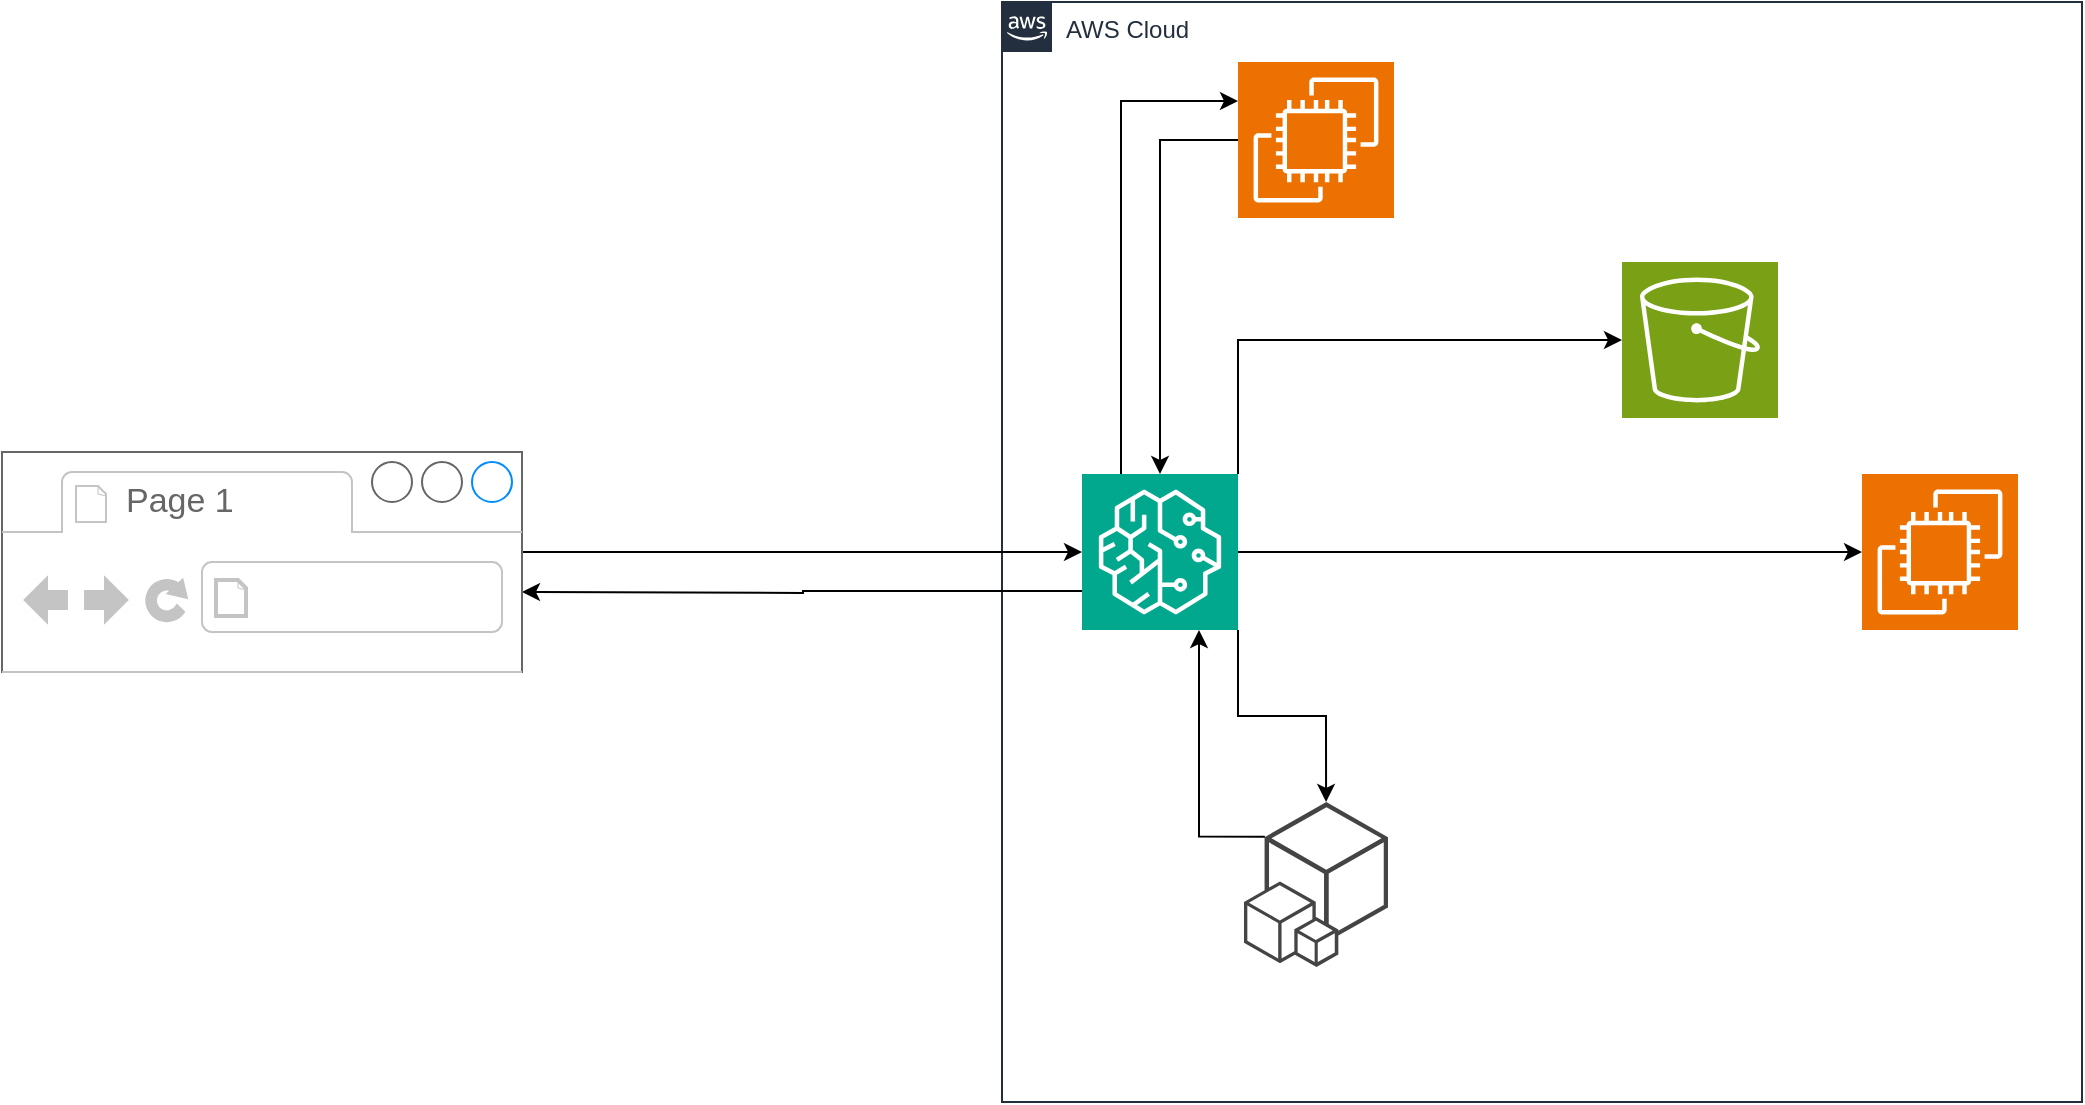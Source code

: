 <mxfile version="26.0.6">
  <diagram name="Page-1" id="-gp98-XVd6rGAQRWTMxh">
    <mxGraphModel dx="2044" dy="797" grid="1" gridSize="10" guides="1" tooltips="1" connect="1" arrows="1" fold="1" page="1" pageScale="1" pageWidth="850" pageHeight="1100" math="0" shadow="0">
      <root>
        <mxCell id="0" />
        <mxCell id="1" parent="0" />
        <mxCell id="0vK-21xWkOVuoEFsQb45-15" value="AWS Cloud" style="points=[[0,0],[0.25,0],[0.5,0],[0.75,0],[1,0],[1,0.25],[1,0.5],[1,0.75],[1,1],[0.75,1],[0.5,1],[0.25,1],[0,1],[0,0.75],[0,0.5],[0,0.25]];outlineConnect=0;gradientColor=none;html=1;whiteSpace=wrap;fontSize=12;fontStyle=0;container=1;pointerEvents=0;collapsible=0;recursiveResize=0;shape=mxgraph.aws4.group;grIcon=mxgraph.aws4.group_aws_cloud_alt;strokeColor=#232F3E;fillColor=none;verticalAlign=top;align=left;spacingLeft=30;fontColor=#232F3E;dashed=0;" vertex="1" parent="1">
          <mxGeometry x="280" y="90" width="540" height="550" as="geometry" />
        </mxCell>
        <mxCell id="0vK-21xWkOVuoEFsQb45-23" style="edgeStyle=orthogonalEdgeStyle;rounded=0;orthogonalLoop=1;jettySize=auto;html=1;exitX=1;exitY=0.5;exitDx=0;exitDy=0;exitPerimeter=0;" edge="1" parent="0vK-21xWkOVuoEFsQb45-15" source="0vK-21xWkOVuoEFsQb45-16" target="0vK-21xWkOVuoEFsQb45-18">
          <mxGeometry relative="1" as="geometry" />
        </mxCell>
        <mxCell id="0vK-21xWkOVuoEFsQb45-39" style="edgeStyle=orthogonalEdgeStyle;rounded=0;orthogonalLoop=1;jettySize=auto;html=1;exitX=0;exitY=0.75;exitDx=0;exitDy=0;exitPerimeter=0;" edge="1" parent="0vK-21xWkOVuoEFsQb45-15" source="0vK-21xWkOVuoEFsQb45-16">
          <mxGeometry relative="1" as="geometry">
            <mxPoint x="-240" y="295" as="targetPoint" />
          </mxGeometry>
        </mxCell>
        <mxCell id="0vK-21xWkOVuoEFsQb45-16" value="" style="sketch=0;points=[[0,0,0],[0.25,0,0],[0.5,0,0],[0.75,0,0],[1,0,0],[0,1,0],[0.25,1,0],[0.5,1,0],[0.75,1,0],[1,1,0],[0,0.25,0],[0,0.5,0],[0,0.75,0],[1,0.25,0],[1,0.5,0],[1,0.75,0]];outlineConnect=0;fontColor=#232F3E;fillColor=#01A88D;strokeColor=#ffffff;dashed=0;verticalLabelPosition=bottom;verticalAlign=top;align=center;html=1;fontSize=12;fontStyle=0;aspect=fixed;shape=mxgraph.aws4.resourceIcon;resIcon=mxgraph.aws4.sagemaker;" vertex="1" parent="0vK-21xWkOVuoEFsQb45-15">
          <mxGeometry x="40" y="236" width="78" height="78" as="geometry" />
        </mxCell>
        <mxCell id="0vK-21xWkOVuoEFsQb45-17" value="" style="sketch=0;points=[[0,0,0],[0.25,0,0],[0.5,0,0],[0.75,0,0],[1,0,0],[0,1,0],[0.25,1,0],[0.5,1,0],[0.75,1,0],[1,1,0],[0,0.25,0],[0,0.5,0],[0,0.75,0],[1,0.25,0],[1,0.5,0],[1,0.75,0]];outlineConnect=0;fontColor=#232F3E;fillColor=#7AA116;strokeColor=#ffffff;dashed=0;verticalLabelPosition=bottom;verticalAlign=top;align=center;html=1;fontSize=12;fontStyle=0;aspect=fixed;shape=mxgraph.aws4.resourceIcon;resIcon=mxgraph.aws4.s3;" vertex="1" parent="0vK-21xWkOVuoEFsQb45-15">
          <mxGeometry x="310" y="130" width="78" height="78" as="geometry" />
        </mxCell>
        <mxCell id="0vK-21xWkOVuoEFsQb45-18" value="" style="sketch=0;points=[[0,0,0],[0.25,0,0],[0.5,0,0],[0.75,0,0],[1,0,0],[0,1,0],[0.25,1,0],[0.5,1,0],[0.75,1,0],[1,1,0],[0,0.25,0],[0,0.5,0],[0,0.75,0],[1,0.25,0],[1,0.5,0],[1,0.75,0]];outlineConnect=0;fontColor=#232F3E;fillColor=#ED7100;strokeColor=#ffffff;dashed=0;verticalLabelPosition=bottom;verticalAlign=top;align=center;html=1;fontSize=12;fontStyle=0;aspect=fixed;shape=mxgraph.aws4.resourceIcon;resIcon=mxgraph.aws4.ec2;" vertex="1" parent="0vK-21xWkOVuoEFsQb45-15">
          <mxGeometry x="430" y="236" width="78" height="78" as="geometry" />
        </mxCell>
        <mxCell id="0vK-21xWkOVuoEFsQb45-32" style="edgeStyle=orthogonalEdgeStyle;rounded=0;orthogonalLoop=1;jettySize=auto;html=1;exitX=0;exitY=0.5;exitDx=0;exitDy=0;exitPerimeter=0;" edge="1" parent="0vK-21xWkOVuoEFsQb45-15" source="0vK-21xWkOVuoEFsQb45-19" target="0vK-21xWkOVuoEFsQb45-16">
          <mxGeometry relative="1" as="geometry" />
        </mxCell>
        <mxCell id="0vK-21xWkOVuoEFsQb45-19" value="" style="sketch=0;points=[[0,0,0],[0.25,0,0],[0.5,0,0],[0.75,0,0],[1,0,0],[0,1,0],[0.25,1,0],[0.5,1,0],[0.75,1,0],[1,1,0],[0,0.25,0],[0,0.5,0],[0,0.75,0],[1,0.25,0],[1,0.5,0],[1,0.75,0]];outlineConnect=0;fontColor=#232F3E;fillColor=#ED7100;strokeColor=#ffffff;dashed=0;verticalLabelPosition=bottom;verticalAlign=top;align=center;html=1;fontSize=12;fontStyle=0;aspect=fixed;shape=mxgraph.aws4.resourceIcon;resIcon=mxgraph.aws4.ec2;" vertex="1" parent="0vK-21xWkOVuoEFsQb45-15">
          <mxGeometry x="118" y="30" width="78" height="78" as="geometry" />
        </mxCell>
        <mxCell id="0vK-21xWkOVuoEFsQb45-21" value="" style="outlineConnect=0;dashed=0;verticalLabelPosition=bottom;verticalAlign=top;align=center;html=1;shape=mxgraph.aws3.cli;fillColor=#444444;gradientColor=none;" vertex="1" parent="0vK-21xWkOVuoEFsQb45-15">
          <mxGeometry x="121" y="400" width="72" height="82.5" as="geometry" />
        </mxCell>
        <mxCell id="0vK-21xWkOVuoEFsQb45-25" style="edgeStyle=orthogonalEdgeStyle;rounded=0;orthogonalLoop=1;jettySize=auto;html=1;exitX=1;exitY=1;exitDx=0;exitDy=0;exitPerimeter=0;entryX=0.57;entryY=0;entryDx=0;entryDy=0;entryPerimeter=0;" edge="1" parent="0vK-21xWkOVuoEFsQb45-15" source="0vK-21xWkOVuoEFsQb45-16" target="0vK-21xWkOVuoEFsQb45-21">
          <mxGeometry relative="1" as="geometry" />
        </mxCell>
        <mxCell id="0vK-21xWkOVuoEFsQb45-28" style="edgeStyle=orthogonalEdgeStyle;rounded=0;orthogonalLoop=1;jettySize=auto;html=1;exitX=0.145;exitY=0.21;exitDx=0;exitDy=0;exitPerimeter=0;entryX=0.75;entryY=1;entryDx=0;entryDy=0;entryPerimeter=0;" edge="1" parent="0vK-21xWkOVuoEFsQb45-15" source="0vK-21xWkOVuoEFsQb45-21" target="0vK-21xWkOVuoEFsQb45-16">
          <mxGeometry relative="1" as="geometry" />
        </mxCell>
        <mxCell id="0vK-21xWkOVuoEFsQb45-29" style="edgeStyle=orthogonalEdgeStyle;rounded=0;orthogonalLoop=1;jettySize=auto;html=1;exitX=1;exitY=0;exitDx=0;exitDy=0;exitPerimeter=0;entryX=0;entryY=0.5;entryDx=0;entryDy=0;entryPerimeter=0;" edge="1" parent="0vK-21xWkOVuoEFsQb45-15" source="0vK-21xWkOVuoEFsQb45-16" target="0vK-21xWkOVuoEFsQb45-17">
          <mxGeometry relative="1" as="geometry" />
        </mxCell>
        <mxCell id="0vK-21xWkOVuoEFsQb45-31" style="edgeStyle=orthogonalEdgeStyle;rounded=0;orthogonalLoop=1;jettySize=auto;html=1;exitX=0.25;exitY=0;exitDx=0;exitDy=0;exitPerimeter=0;entryX=0;entryY=0.25;entryDx=0;entryDy=0;entryPerimeter=0;" edge="1" parent="0vK-21xWkOVuoEFsQb45-15" source="0vK-21xWkOVuoEFsQb45-16" target="0vK-21xWkOVuoEFsQb45-19">
          <mxGeometry relative="1" as="geometry" />
        </mxCell>
        <mxCell id="0vK-21xWkOVuoEFsQb45-37" style="edgeStyle=orthogonalEdgeStyle;rounded=0;orthogonalLoop=1;jettySize=auto;html=1;entryX=0;entryY=0.5;entryDx=0;entryDy=0;entryPerimeter=0;" edge="1" parent="1" source="0vK-21xWkOVuoEFsQb45-33" target="0vK-21xWkOVuoEFsQb45-16">
          <mxGeometry relative="1" as="geometry" />
        </mxCell>
        <mxCell id="0vK-21xWkOVuoEFsQb45-33" value="" style="strokeWidth=1;shadow=0;dashed=0;align=center;html=1;shape=mxgraph.mockup.containers.browserWindow;rSize=0;strokeColor=#666666;strokeColor2=#008cff;strokeColor3=#c4c4c4;mainText=,;recursiveResize=0;" vertex="1" parent="1">
          <mxGeometry x="-220" y="315" width="80" height="100" as="geometry" />
        </mxCell>
        <mxCell id="0vK-21xWkOVuoEFsQb45-34" value="Page 1" style="strokeWidth=1;shadow=0;dashed=0;align=center;html=1;shape=mxgraph.mockup.containers.anchor;fontSize=17;fontColor=#666666;align=left;whiteSpace=wrap;" vertex="1" parent="0vK-21xWkOVuoEFsQb45-33">
          <mxGeometry x="60" y="12" width="110" height="26" as="geometry" />
        </mxCell>
      </root>
    </mxGraphModel>
  </diagram>
</mxfile>
